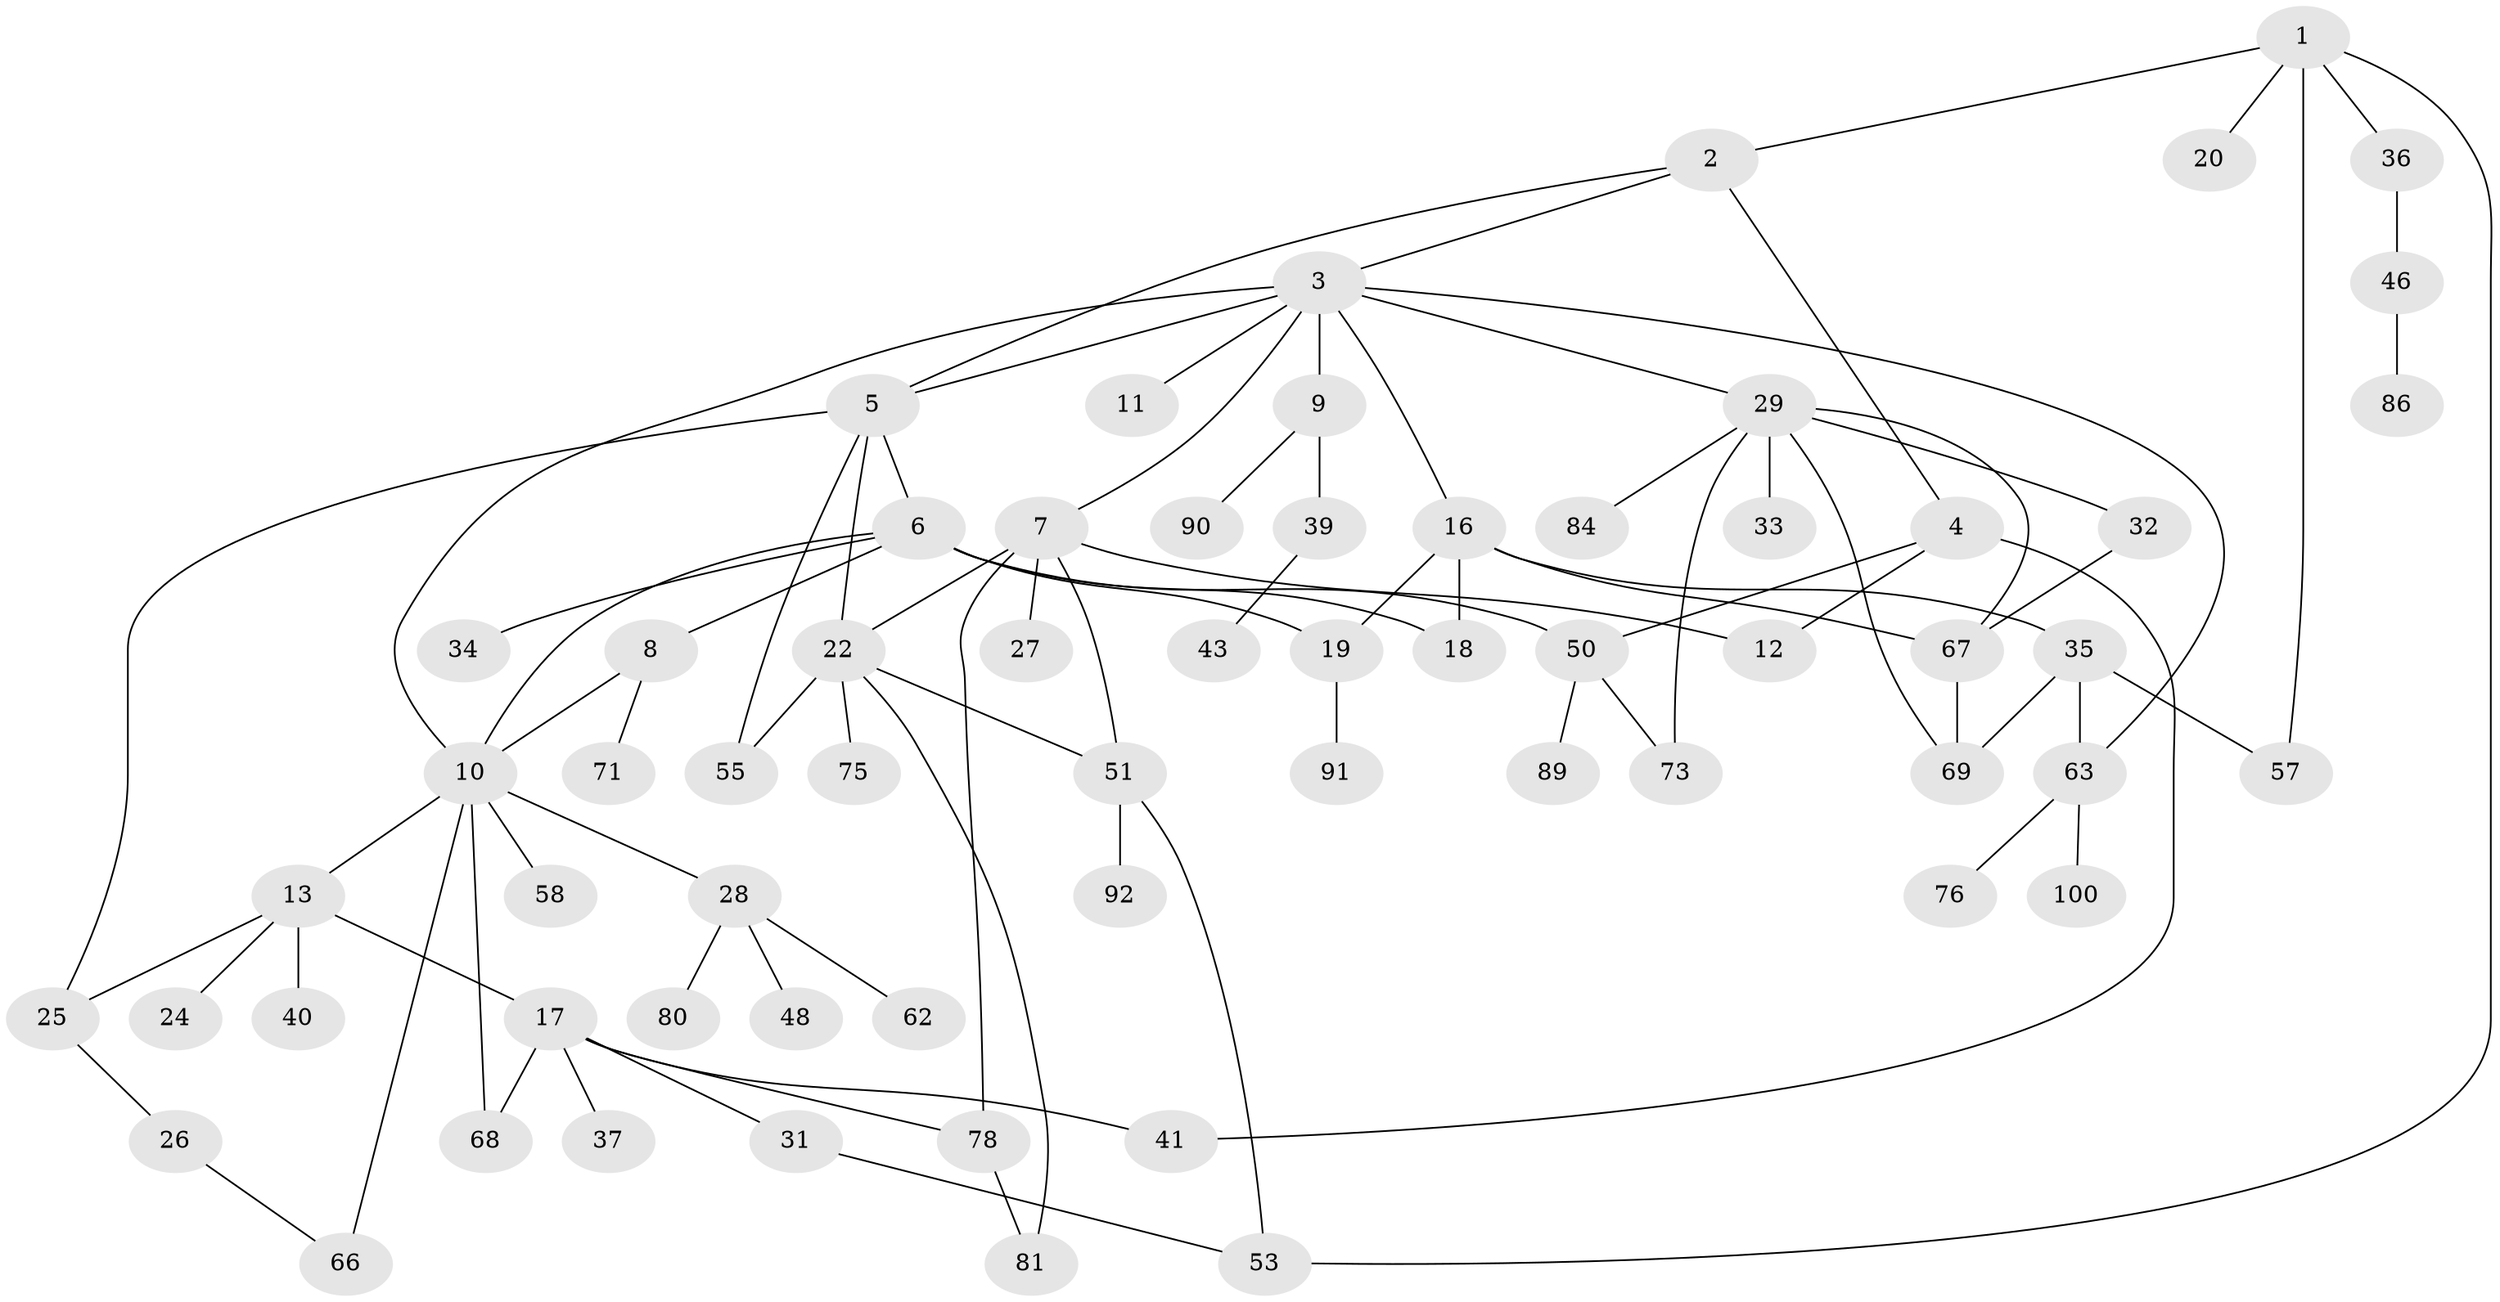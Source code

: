 // original degree distribution, {5: 0.03, 9: 0.01, 3: 0.18, 6: 0.05, 7: 0.02, 8: 0.01, 1: 0.3, 2: 0.35, 4: 0.05}
// Generated by graph-tools (version 1.1) at 2025/54/02/21/25 11:54:43]
// undirected, 64 vertices, 88 edges
graph export_dot {
graph [start="1"]
  node [color=gray90,style=filled];
  1 [super="+15"];
  2 [super="+30"];
  3 [super="+38"];
  4 [super="+95"];
  5 [super="+23"];
  6 [super="+14"];
  7 [super="+21"];
  8 [super="+45"];
  9 [super="+61"];
  10 [super="+98"];
  11;
  12;
  13 [super="+97"];
  16 [super="+83"];
  17 [super="+54"];
  18 [super="+64"];
  19 [super="+56"];
  20;
  22 [super="+70"];
  24;
  25 [super="+42"];
  26 [super="+60"];
  27;
  28 [super="+47"];
  29 [super="+79"];
  31;
  32 [super="+44"];
  33;
  34;
  35 [super="+88"];
  36 [super="+94"];
  37 [super="+96"];
  39;
  40 [super="+65"];
  41;
  43;
  46 [super="+49"];
  48;
  50 [super="+59"];
  51 [super="+52"];
  53 [super="+74"];
  55;
  57;
  58 [super="+99"];
  62;
  63 [super="+85"];
  66;
  67 [super="+77"];
  68 [super="+87"];
  69 [super="+72"];
  71;
  73;
  75;
  76;
  78 [super="+82"];
  80;
  81 [super="+93"];
  84;
  86;
  89;
  90;
  91;
  92;
  100;
  1 -- 2;
  1 -- 20;
  1 -- 36;
  1 -- 53;
  1 -- 57;
  2 -- 3;
  2 -- 4;
  2 -- 5;
  3 -- 7;
  3 -- 9;
  3 -- 11;
  3 -- 16;
  3 -- 29;
  3 -- 5;
  3 -- 10;
  3 -- 63;
  4 -- 41;
  4 -- 50;
  4 -- 12;
  5 -- 6;
  5 -- 22;
  5 -- 25;
  5 -- 55;
  6 -- 8;
  6 -- 10;
  6 -- 18;
  6 -- 34;
  6 -- 50;
  6 -- 19;
  7 -- 12;
  7 -- 51;
  7 -- 22 [weight=2];
  7 -- 27;
  7 -- 78;
  8 -- 71;
  8 -- 10;
  9 -- 39;
  9 -- 90;
  10 -- 13;
  10 -- 28;
  10 -- 58;
  10 -- 66;
  10 -- 68;
  13 -- 17;
  13 -- 24;
  13 -- 40;
  13 -- 25;
  16 -- 35;
  16 -- 67;
  16 -- 18;
  16 -- 19;
  17 -- 31;
  17 -- 37;
  17 -- 68;
  17 -- 78;
  17 -- 41;
  19 -- 91;
  22 -- 75;
  22 -- 51;
  22 -- 55;
  22 -- 81;
  25 -- 26;
  26 -- 66;
  28 -- 48;
  28 -- 80;
  28 -- 62;
  29 -- 32;
  29 -- 33;
  29 -- 69;
  29 -- 73;
  29 -- 84;
  29 -- 67;
  31 -- 53;
  32 -- 67;
  35 -- 63;
  35 -- 69;
  35 -- 57;
  36 -- 46;
  39 -- 43;
  46 -- 86;
  50 -- 89;
  50 -- 73;
  51 -- 92;
  51 -- 53;
  63 -- 76;
  63 -- 100;
  67 -- 69;
  78 -- 81;
}
